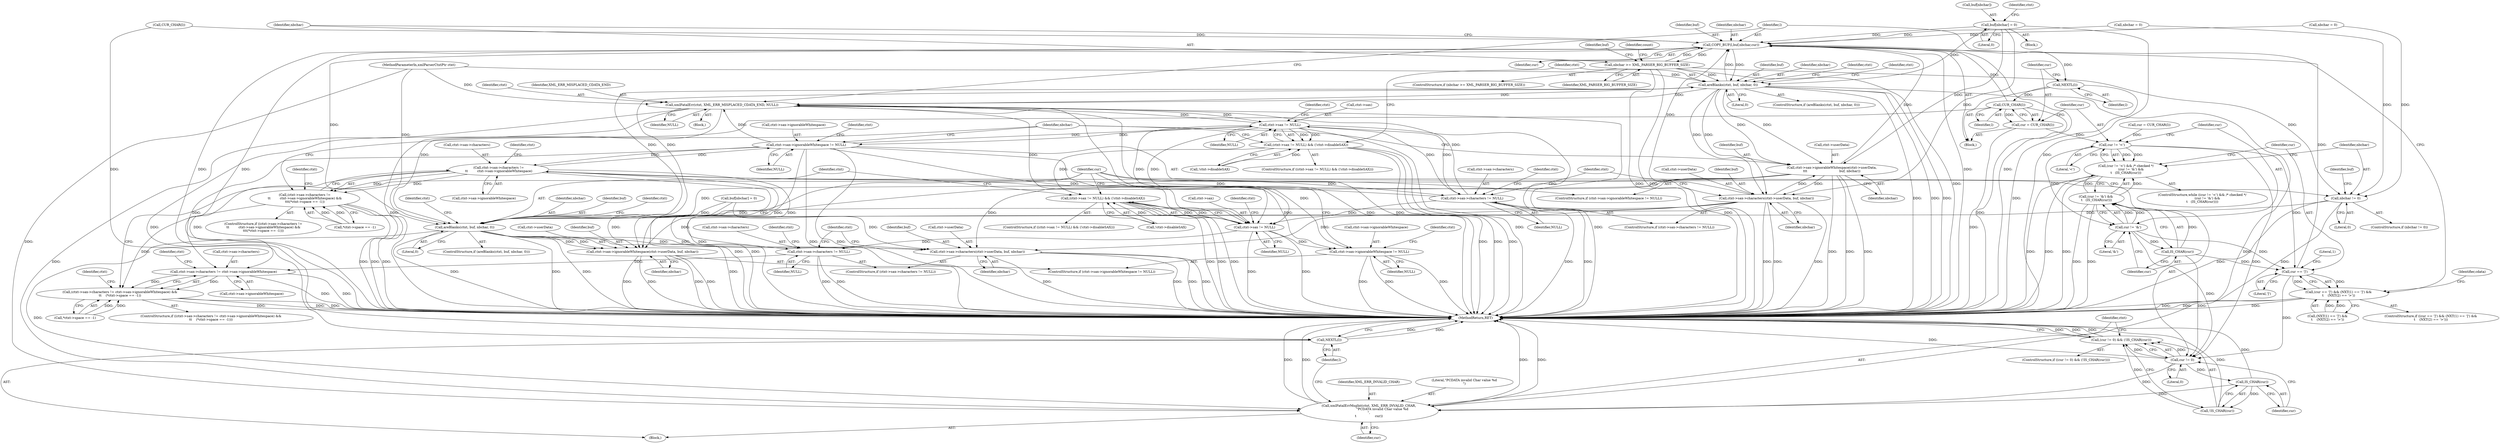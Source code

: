 digraph "0_Chrome_d0947db40187f4708c58e64cbd6013faf9eddeed_5@array" {
"1000173" [label="(Call,buf[nbchar] = 0)"];
"1000163" [label="(Call,COPY_BUF(l,buf,nbchar,cur))"];
"1000169" [label="(Call,nbchar >= XML_PARSER_BIG_BUFFER_SIZE)"];
"1000191" [label="(Call,areBlanks(ctxt, buf, nbchar, 0))"];
"1000159" [label="(Call,xmlFatalErr(ctxt, XML_ERR_MISPLACED_CDATA_END, NULL))"];
"1000180" [label="(Call,ctxt->sax != NULL)"];
"1000179" [label="(Call,(ctxt->sax != NULL) && (!ctxt->disableSAX))"];
"1000299" [label="(Call,(ctxt->sax != NULL) && (!ctxt->disableSAX))"];
"1000198" [label="(Call,ctxt->sax->ignorableWhitespace != NULL)"];
"1000229" [label="(Call,ctxt->sax->characters !=\n\t\t         ctxt->sax->ignorableWhitespace)"];
"1000214" [label="(Call,ctxt->sax->characters != NULL)"];
"1000300" [label="(Call,ctxt->sax != NULL)"];
"1000318" [label="(Call,ctxt->sax->ignorableWhitespace != NULL)"];
"1000334" [label="(Call,ctxt->sax->characters != NULL)"];
"1000349" [label="(Call,ctxt->sax->characters != ctxt->sax->ignorableWhitespace)"];
"1000348" [label="(Call,(ctxt->sax->characters != ctxt->sax->ignorableWhitespace) &&\n\t\t    (*ctxt->space == -1))"];
"1000228" [label="(Call,(ctxt->sax->characters !=\n\t\t         ctxt->sax->ignorableWhitespace) &&\n\t\t\t(*ctxt->space == -1))"];
"1000311" [label="(Call,areBlanks(ctxt, buf, nbchar, 0))"];
"1000325" [label="(Call,ctxt->sax->ignorableWhitespace(ctxt->userData, buf, nbchar))"];
"1000341" [label="(Call,ctxt->sax->characters(ctxt->userData, buf, nbchar))"];
"1000383" [label="(Call,xmlFatalErrMsgInt(ctxt, XML_ERR_INVALID_CHAR,\n                          \"PCDATA invalid Char value %d\n\",\n\t                  cur))"];
"1000205" [label="(Call,ctxt->sax->ignorableWhitespace(ctxt->userData,\n\t\t\t                               buf, nbchar))"];
"1000221" [label="(Call,ctxt->sax->characters(ctxt->userData, buf, nbchar))"];
"1000289" [label="(Call,nbchar != 0)"];
"1000282" [label="(Call,NEXTL(l))"];
"1000286" [label="(Call,CUR_CHAR(l))"];
"1000284" [label="(Call,cur = CUR_CHAR(l))"];
"1000129" [label="(Call,cur != '<')"];
"1000128" [label="(Call,(cur != '<') && /* checked */\n           (cur != '&') && \n\t   (IS_CHAR(cur)))"];
"1000133" [label="(Call,cur != '&')"];
"1000132" [label="(Call,(cur != '&') && \n\t   (IS_CHAR(cur)))"];
"1000136" [label="(Call,IS_CHAR(cur))"];
"1000141" [label="(Call,cur == ']')"];
"1000140" [label="(Call,(cur == ']') && (NXT(1) == ']') &&\n\t    (NXT(2) == '>'))"];
"1000376" [label="(Call,cur != 0)"];
"1000375" [label="(Call,(cur != 0) && (!IS_CHAR(cur)))"];
"1000380" [label="(Call,IS_CHAR(cur))"];
"1000379" [label="(Call,!IS_CHAR(cur))"];
"1000388" [label="(Call,NEXTL(l))"];
"1000334" [label="(Call,ctxt->sax->characters != NULL)"];
"1000389" [label="(Identifier,l)"];
"1000129" [label="(Call,cur != '<')"];
"1000243" [label="(Identifier,ctxt)"];
"1000293" [label="(Call,buf[nbchar] = 0)"];
"1000325" [label="(Call,ctxt->sax->ignorableWhitespace(ctxt->userData, buf, nbchar))"];
"1000160" [label="(Identifier,ctxt)"];
"1000298" [label="(ControlStructure,if ((ctxt->sax != NULL) && (!ctxt->disableSAX)))"];
"1000333" [label="(ControlStructure,if (ctxt->sax->characters != NULL))"];
"1000132" [label="(Call,(cur != '&') && \n\t   (IS_CHAR(cur)))"];
"1000167" [label="(Identifier,cur)"];
"1000201" [label="(Identifier,ctxt)"];
"1000324" [label="(Identifier,NULL)"];
"1000210" [label="(Identifier,nbchar)"];
"1000134" [label="(Identifier,cur)"];
"1000155" [label="(Identifier,cdata)"];
"1000289" [label="(Call,nbchar != 0)"];
"1000390" [label="(MethodReturn,RET)"];
"1000346" [label="(Identifier,nbchar)"];
"1000174" [label="(Call,buf[nbchar])"];
"1000315" [label="(Literal,0)"];
"1000378" [label="(Literal,0)"];
"1000284" [label="(Call,cur = CUR_CHAR(l))"];
"1000128" [label="(Call,(cur != '<') && /* checked */\n           (cur != '&') && \n\t   (IS_CHAR(cur)))"];
"1000209" [label="(Identifier,buf)"];
"1000107" [label="(MethodParameterIn,xmlParserCtxtPtr ctxt)"];
"1000177" [label="(Literal,0)"];
"1000138" [label="(Block,)"];
"1000225" [label="(Identifier,buf)"];
"1000285" [label="(Identifier,cur)"];
"1000343" [label="(Identifier,ctxt)"];
"1000342" [label="(Call,ctxt->userData)"];
"1000112" [label="(Call,nbchar = 0)"];
"1000250" [label="(Identifier,ctxt)"];
"1000179" [label="(Call,(ctxt->sax != NULL) && (!ctxt->disableSAX))"];
"1000195" [label="(Literal,0)"];
"1000290" [label="(Identifier,nbchar)"];
"1000388" [label="(Call,NEXTL(l))"];
"1000193" [label="(Identifier,buf)"];
"1000142" [label="(Identifier,cur)"];
"1000291" [label="(Literal,0)"];
"1000311" [label="(Call,areBlanks(ctxt, buf, nbchar, 0))"];
"1000317" [label="(ControlStructure,if (ctxt->sax->ignorableWhitespace != NULL))"];
"1000169" [label="(Call,nbchar >= XML_PARSER_BIG_BUFFER_SIZE)"];
"1000381" [label="(Identifier,cur)"];
"1000374" [label="(ControlStructure,if ((cur != 0) && (!IS_CHAR(cur))))"];
"1000235" [label="(Call,ctxt->sax->ignorableWhitespace)"];
"1000387" [label="(Identifier,cur)"];
"1000172" [label="(Block,)"];
"1000345" [label="(Identifier,buf)"];
"1000125" [label="(Call,CUR_CHAR(l))"];
"1000283" [label="(Identifier,l)"];
"1000288" [label="(ControlStructure,if (nbchar != 0))"];
"1000312" [label="(Identifier,ctxt)"];
"1000173" [label="(Call,buf[nbchar] = 0)"];
"1000206" [label="(Call,ctxt->userData)"];
"1000226" [label="(Identifier,nbchar)"];
"1000352" [label="(Identifier,ctxt)"];
"1000301" [label="(Call,ctxt->sax)"];
"1000287" [label="(Identifier,l)"];
"1000382" [label="(Block,)"];
"1000166" [label="(Identifier,nbchar)"];
"1000370" [label="(Identifier,ctxt)"];
"1000123" [label="(Call,cur = CUR_CHAR(l))"];
"1000136" [label="(Call,IS_CHAR(cur))"];
"1000299" [label="(Call,(ctxt->sax != NULL) && (!ctxt->disableSAX))"];
"1000133" [label="(Call,cur != '&')"];
"1000376" [label="(Call,cur != 0)"];
"1000184" [label="(Identifier,NULL)"];
"1000318" [label="(Call,ctxt->sax->ignorableWhitespace != NULL)"];
"1000205" [label="(Call,ctxt->sax->ignorableWhitespace(ctxt->userData,\n\t\t\t                               buf, nbchar))"];
"1000197" [label="(ControlStructure,if (ctxt->sax->ignorableWhitespace != NULL))"];
"1000305" [label="(Call,!ctxt->disableSAX)"];
"1000194" [label="(Identifier,nbchar)"];
"1000214" [label="(Call,ctxt->sax->characters != NULL)"];
"1000335" [label="(Call,ctxt->sax->characters)"];
"1000385" [label="(Identifier,XML_ERR_INVALID_CHAR)"];
"1000314" [label="(Identifier,nbchar)"];
"1000217" [label="(Identifier,ctxt)"];
"1000255" [label="(Identifier,nbchar)"];
"1000350" [label="(Call,ctxt->sax->characters)"];
"1000130" [label="(Identifier,cur)"];
"1000232" [label="(Identifier,ctxt)"];
"1000158" [label="(Block,)"];
"1000310" [label="(ControlStructure,if (areBlanks(ctxt, buf, nbchar, 0)))"];
"1000254" [label="(Call,nbchar = 0)"];
"1000165" [label="(Identifier,buf)"];
"1000282" [label="(Call,NEXTL(l))"];
"1000295" [label="(Identifier,buf)"];
"1000286" [label="(Call,CUR_CHAR(l))"];
"1000300" [label="(Call,ctxt->sax != NULL)"];
"1000307" [label="(Identifier,ctxt)"];
"1000159" [label="(Call,xmlFatalErr(ctxt, XML_ERR_MISPLACED_CDATA_END, NULL))"];
"1000162" [label="(Identifier,NULL)"];
"1000379" [label="(Call,!IS_CHAR(cur))"];
"1000363" [label="(Identifier,ctxt)"];
"1000171" [label="(Identifier,XML_PARSER_BIG_BUFFER_SIZE)"];
"1000326" [label="(Call,ctxt->userData)"];
"1000144" [label="(Call,(NXT(1) == ']') &&\n\t    (NXT(2) == '>'))"];
"1000380" [label="(Call,IS_CHAR(cur))"];
"1000240" [label="(Call,*ctxt->space == -1)"];
"1000313" [label="(Identifier,buf)"];
"1000147" [label="(Literal,1)"];
"1000141" [label="(Call,cur == ']')"];
"1000215" [label="(Call,ctxt->sax->characters)"];
"1000384" [label="(Identifier,ctxt)"];
"1000168" [label="(ControlStructure,if (nbchar >= XML_PARSER_BIG_BUFFER_SIZE))"];
"1000222" [label="(Call,ctxt->userData)"];
"1000355" [label="(Call,ctxt->sax->ignorableWhitespace)"];
"1000340" [label="(Identifier,NULL)"];
"1000187" [label="(Identifier,ctxt)"];
"1000191" [label="(Call,areBlanks(ctxt, buf, nbchar, 0))"];
"1000227" [label="(ControlStructure,if ((ctxt->sax->characters !=\n\t\t         ctxt->sax->ignorableWhitespace) &&\n\t\t\t(*ctxt->space == -1)))"];
"1000190" [label="(ControlStructure,if (areBlanks(ctxt, buf, nbchar, 0)))"];
"1000319" [label="(Call,ctxt->sax->ignorableWhitespace)"];
"1000327" [label="(Identifier,ctxt)"];
"1000348" [label="(Call,(ctxt->sax->characters != ctxt->sax->ignorableWhitespace) &&\n\t\t    (*ctxt->space == -1))"];
"1000164" [label="(Identifier,l)"];
"1000204" [label="(Identifier,NULL)"];
"1000127" [label="(ControlStructure,while ((cur != '<') && /* checked */\n           (cur != '&') && \n\t   (IS_CHAR(cur))))"];
"1000377" [label="(Identifier,cur)"];
"1000360" [label="(Call,*ctxt->space == -1)"];
"1000137" [label="(Identifier,cur)"];
"1000140" [label="(Call,(cur == ']') && (NXT(1) == ']') &&\n\t    (NXT(2) == '>'))"];
"1000221" [label="(Call,ctxt->sax->characters(ctxt->userData, buf, nbchar))"];
"1000347" [label="(ControlStructure,if ((ctxt->sax->characters != ctxt->sax->ignorableWhitespace) &&\n\t\t    (*ctxt->space == -1)))"];
"1000199" [label="(Call,ctxt->sax->ignorableWhitespace)"];
"1000341" [label="(Call,ctxt->sax->characters(ctxt->userData, buf, nbchar))"];
"1000386" [label="(Literal,\"PCDATA invalid Char value %d\n\")"];
"1000213" [label="(ControlStructure,if (ctxt->sax->characters != NULL))"];
"1000170" [label="(Identifier,nbchar)"];
"1000175" [label="(Identifier,buf)"];
"1000321" [label="(Identifier,ctxt)"];
"1000139" [label="(ControlStructure,if ((cur == ']') && (NXT(1) == ']') &&\n\t    (NXT(2) == '>')))"];
"1000161" [label="(Identifier,XML_ERR_MISPLACED_CDATA_END)"];
"1000207" [label="(Identifier,ctxt)"];
"1000163" [label="(Call,COPY_BUF(l,buf,nbchar,cur))"];
"1000265" [label="(Identifier,count)"];
"1000349" [label="(Call,ctxt->sax->characters != ctxt->sax->ignorableWhitespace)"];
"1000230" [label="(Call,ctxt->sax->characters)"];
"1000143" [label="(Literal,']')"];
"1000180" [label="(Call,ctxt->sax != NULL)"];
"1000220" [label="(Identifier,NULL)"];
"1000185" [label="(Call,!ctxt->disableSAX)"];
"1000181" [label="(Call,ctxt->sax)"];
"1000198" [label="(Call,ctxt->sax->ignorableWhitespace != NULL)"];
"1000135" [label="(Literal,'&')"];
"1000383" [label="(Call,xmlFatalErrMsgInt(ctxt, XML_ERR_INVALID_CHAR,\n                          \"PCDATA invalid Char value %d\n\",\n\t                  cur))"];
"1000304" [label="(Identifier,NULL)"];
"1000192" [label="(Identifier,ctxt)"];
"1000228" [label="(Call,(ctxt->sax->characters !=\n\t\t         ctxt->sax->ignorableWhitespace) &&\n\t\t\t(*ctxt->space == -1))"];
"1000223" [label="(Identifier,ctxt)"];
"1000329" [label="(Identifier,buf)"];
"1000330" [label="(Identifier,nbchar)"];
"1000178" [label="(ControlStructure,if ((ctxt->sax != NULL) && (!ctxt->disableSAX)))"];
"1000375" [label="(Call,(cur != 0) && (!IS_CHAR(cur)))"];
"1000131" [label="(Literal,'<')"];
"1000182" [label="(Identifier,ctxt)"];
"1000337" [label="(Identifier,ctxt)"];
"1000229" [label="(Call,ctxt->sax->characters !=\n\t\t         ctxt->sax->ignorableWhitespace)"];
"1000173" -> "1000172"  [label="AST: "];
"1000173" -> "1000177"  [label="CFG: "];
"1000174" -> "1000173"  [label="AST: "];
"1000177" -> "1000173"  [label="AST: "];
"1000182" -> "1000173"  [label="CFG: "];
"1000173" -> "1000390"  [label="DDG: "];
"1000173" -> "1000163"  [label="DDG: "];
"1000173" -> "1000191"  [label="DDG: "];
"1000173" -> "1000205"  [label="DDG: "];
"1000173" -> "1000221"  [label="DDG: "];
"1000163" -> "1000138"  [label="AST: "];
"1000163" -> "1000167"  [label="CFG: "];
"1000164" -> "1000163"  [label="AST: "];
"1000165" -> "1000163"  [label="AST: "];
"1000166" -> "1000163"  [label="AST: "];
"1000167" -> "1000163"  [label="AST: "];
"1000170" -> "1000163"  [label="CFG: "];
"1000163" -> "1000390"  [label="DDG: "];
"1000163" -> "1000390"  [label="DDG: "];
"1000163" -> "1000390"  [label="DDG: "];
"1000163" -> "1000390"  [label="DDG: "];
"1000125" -> "1000163"  [label="DDG: "];
"1000286" -> "1000163"  [label="DDG: "];
"1000221" -> "1000163"  [label="DDG: "];
"1000205" -> "1000163"  [label="DDG: "];
"1000191" -> "1000163"  [label="DDG: "];
"1000254" -> "1000163"  [label="DDG: "];
"1000112" -> "1000163"  [label="DDG: "];
"1000169" -> "1000163"  [label="DDG: "];
"1000141" -> "1000163"  [label="DDG: "];
"1000163" -> "1000169"  [label="DDG: "];
"1000163" -> "1000191"  [label="DDG: "];
"1000163" -> "1000282"  [label="DDG: "];
"1000163" -> "1000311"  [label="DDG: "];
"1000169" -> "1000168"  [label="AST: "];
"1000169" -> "1000171"  [label="CFG: "];
"1000170" -> "1000169"  [label="AST: "];
"1000171" -> "1000169"  [label="AST: "];
"1000175" -> "1000169"  [label="CFG: "];
"1000265" -> "1000169"  [label="CFG: "];
"1000169" -> "1000390"  [label="DDG: "];
"1000169" -> "1000390"  [label="DDG: "];
"1000169" -> "1000390"  [label="DDG: "];
"1000169" -> "1000191"  [label="DDG: "];
"1000169" -> "1000289"  [label="DDG: "];
"1000191" -> "1000190"  [label="AST: "];
"1000191" -> "1000195"  [label="CFG: "];
"1000192" -> "1000191"  [label="AST: "];
"1000193" -> "1000191"  [label="AST: "];
"1000194" -> "1000191"  [label="AST: "];
"1000195" -> "1000191"  [label="AST: "];
"1000201" -> "1000191"  [label="CFG: "];
"1000217" -> "1000191"  [label="CFG: "];
"1000191" -> "1000390"  [label="DDG: "];
"1000191" -> "1000390"  [label="DDG: "];
"1000191" -> "1000390"  [label="DDG: "];
"1000191" -> "1000159"  [label="DDG: "];
"1000159" -> "1000191"  [label="DDG: "];
"1000107" -> "1000191"  [label="DDG: "];
"1000191" -> "1000205"  [label="DDG: "];
"1000191" -> "1000205"  [label="DDG: "];
"1000191" -> "1000221"  [label="DDG: "];
"1000191" -> "1000221"  [label="DDG: "];
"1000191" -> "1000311"  [label="DDG: "];
"1000191" -> "1000311"  [label="DDG: "];
"1000191" -> "1000383"  [label="DDG: "];
"1000159" -> "1000158"  [label="AST: "];
"1000159" -> "1000162"  [label="CFG: "];
"1000160" -> "1000159"  [label="AST: "];
"1000161" -> "1000159"  [label="AST: "];
"1000162" -> "1000159"  [label="AST: "];
"1000164" -> "1000159"  [label="CFG: "];
"1000159" -> "1000390"  [label="DDG: "];
"1000159" -> "1000390"  [label="DDG: "];
"1000159" -> "1000390"  [label="DDG: "];
"1000159" -> "1000390"  [label="DDG: "];
"1000107" -> "1000159"  [label="DDG: "];
"1000180" -> "1000159"  [label="DDG: "];
"1000214" -> "1000159"  [label="DDG: "];
"1000198" -> "1000159"  [label="DDG: "];
"1000159" -> "1000180"  [label="DDG: "];
"1000159" -> "1000300"  [label="DDG: "];
"1000159" -> "1000311"  [label="DDG: "];
"1000159" -> "1000383"  [label="DDG: "];
"1000180" -> "1000179"  [label="AST: "];
"1000180" -> "1000184"  [label="CFG: "];
"1000181" -> "1000180"  [label="AST: "];
"1000184" -> "1000180"  [label="AST: "];
"1000187" -> "1000180"  [label="CFG: "];
"1000179" -> "1000180"  [label="CFG: "];
"1000180" -> "1000390"  [label="DDG: "];
"1000180" -> "1000390"  [label="DDG: "];
"1000180" -> "1000179"  [label="DDG: "];
"1000180" -> "1000179"  [label="DDG: "];
"1000214" -> "1000180"  [label="DDG: "];
"1000198" -> "1000180"  [label="DDG: "];
"1000180" -> "1000198"  [label="DDG: "];
"1000180" -> "1000214"  [label="DDG: "];
"1000180" -> "1000300"  [label="DDG: "];
"1000180" -> "1000300"  [label="DDG: "];
"1000179" -> "1000178"  [label="AST: "];
"1000179" -> "1000185"  [label="CFG: "];
"1000185" -> "1000179"  [label="AST: "];
"1000192" -> "1000179"  [label="CFG: "];
"1000255" -> "1000179"  [label="CFG: "];
"1000179" -> "1000390"  [label="DDG: "];
"1000179" -> "1000390"  [label="DDG: "];
"1000179" -> "1000390"  [label="DDG: "];
"1000185" -> "1000179"  [label="DDG: "];
"1000179" -> "1000299"  [label="DDG: "];
"1000299" -> "1000298"  [label="AST: "];
"1000299" -> "1000300"  [label="CFG: "];
"1000299" -> "1000305"  [label="CFG: "];
"1000300" -> "1000299"  [label="AST: "];
"1000305" -> "1000299"  [label="AST: "];
"1000312" -> "1000299"  [label="CFG: "];
"1000377" -> "1000299"  [label="CFG: "];
"1000299" -> "1000390"  [label="DDG: "];
"1000299" -> "1000390"  [label="DDG: "];
"1000299" -> "1000390"  [label="DDG: "];
"1000300" -> "1000299"  [label="DDG: "];
"1000300" -> "1000299"  [label="DDG: "];
"1000305" -> "1000299"  [label="DDG: "];
"1000198" -> "1000197"  [label="AST: "];
"1000198" -> "1000204"  [label="CFG: "];
"1000199" -> "1000198"  [label="AST: "];
"1000204" -> "1000198"  [label="AST: "];
"1000207" -> "1000198"  [label="CFG: "];
"1000255" -> "1000198"  [label="CFG: "];
"1000198" -> "1000390"  [label="DDG: "];
"1000198" -> "1000390"  [label="DDG: "];
"1000198" -> "1000390"  [label="DDG: "];
"1000229" -> "1000198"  [label="DDG: "];
"1000198" -> "1000229"  [label="DDG: "];
"1000198" -> "1000300"  [label="DDG: "];
"1000198" -> "1000318"  [label="DDG: "];
"1000198" -> "1000349"  [label="DDG: "];
"1000229" -> "1000228"  [label="AST: "];
"1000229" -> "1000235"  [label="CFG: "];
"1000230" -> "1000229"  [label="AST: "];
"1000235" -> "1000229"  [label="AST: "];
"1000243" -> "1000229"  [label="CFG: "];
"1000228" -> "1000229"  [label="CFG: "];
"1000229" -> "1000390"  [label="DDG: "];
"1000229" -> "1000390"  [label="DDG: "];
"1000229" -> "1000214"  [label="DDG: "];
"1000229" -> "1000228"  [label="DDG: "];
"1000229" -> "1000228"  [label="DDG: "];
"1000214" -> "1000229"  [label="DDG: "];
"1000229" -> "1000318"  [label="DDG: "];
"1000229" -> "1000334"  [label="DDG: "];
"1000229" -> "1000349"  [label="DDG: "];
"1000214" -> "1000213"  [label="AST: "];
"1000214" -> "1000220"  [label="CFG: "];
"1000215" -> "1000214"  [label="AST: "];
"1000220" -> "1000214"  [label="AST: "];
"1000223" -> "1000214"  [label="CFG: "];
"1000232" -> "1000214"  [label="CFG: "];
"1000214" -> "1000390"  [label="DDG: "];
"1000214" -> "1000390"  [label="DDG: "];
"1000214" -> "1000300"  [label="DDG: "];
"1000300" -> "1000304"  [label="CFG: "];
"1000301" -> "1000300"  [label="AST: "];
"1000304" -> "1000300"  [label="AST: "];
"1000307" -> "1000300"  [label="CFG: "];
"1000300" -> "1000390"  [label="DDG: "];
"1000300" -> "1000390"  [label="DDG: "];
"1000300" -> "1000318"  [label="DDG: "];
"1000300" -> "1000334"  [label="DDG: "];
"1000318" -> "1000317"  [label="AST: "];
"1000318" -> "1000324"  [label="CFG: "];
"1000319" -> "1000318"  [label="AST: "];
"1000324" -> "1000318"  [label="AST: "];
"1000327" -> "1000318"  [label="CFG: "];
"1000377" -> "1000318"  [label="CFG: "];
"1000318" -> "1000390"  [label="DDG: "];
"1000318" -> "1000390"  [label="DDG: "];
"1000318" -> "1000390"  [label="DDG: "];
"1000334" -> "1000333"  [label="AST: "];
"1000334" -> "1000340"  [label="CFG: "];
"1000335" -> "1000334"  [label="AST: "];
"1000340" -> "1000334"  [label="AST: "];
"1000343" -> "1000334"  [label="CFG: "];
"1000352" -> "1000334"  [label="CFG: "];
"1000334" -> "1000390"  [label="DDG: "];
"1000334" -> "1000390"  [label="DDG: "];
"1000334" -> "1000349"  [label="DDG: "];
"1000349" -> "1000348"  [label="AST: "];
"1000349" -> "1000355"  [label="CFG: "];
"1000350" -> "1000349"  [label="AST: "];
"1000355" -> "1000349"  [label="AST: "];
"1000363" -> "1000349"  [label="CFG: "];
"1000348" -> "1000349"  [label="CFG: "];
"1000349" -> "1000390"  [label="DDG: "];
"1000349" -> "1000390"  [label="DDG: "];
"1000349" -> "1000348"  [label="DDG: "];
"1000349" -> "1000348"  [label="DDG: "];
"1000348" -> "1000347"  [label="AST: "];
"1000348" -> "1000360"  [label="CFG: "];
"1000360" -> "1000348"  [label="AST: "];
"1000370" -> "1000348"  [label="CFG: "];
"1000377" -> "1000348"  [label="CFG: "];
"1000348" -> "1000390"  [label="DDG: "];
"1000348" -> "1000390"  [label="DDG: "];
"1000348" -> "1000390"  [label="DDG: "];
"1000228" -> "1000348"  [label="DDG: "];
"1000360" -> "1000348"  [label="DDG: "];
"1000360" -> "1000348"  [label="DDG: "];
"1000228" -> "1000227"  [label="AST: "];
"1000228" -> "1000240"  [label="CFG: "];
"1000240" -> "1000228"  [label="AST: "];
"1000250" -> "1000228"  [label="CFG: "];
"1000255" -> "1000228"  [label="CFG: "];
"1000228" -> "1000390"  [label="DDG: "];
"1000228" -> "1000390"  [label="DDG: "];
"1000228" -> "1000390"  [label="DDG: "];
"1000240" -> "1000228"  [label="DDG: "];
"1000240" -> "1000228"  [label="DDG: "];
"1000311" -> "1000310"  [label="AST: "];
"1000311" -> "1000315"  [label="CFG: "];
"1000312" -> "1000311"  [label="AST: "];
"1000313" -> "1000311"  [label="AST: "];
"1000314" -> "1000311"  [label="AST: "];
"1000315" -> "1000311"  [label="AST: "];
"1000321" -> "1000311"  [label="CFG: "];
"1000337" -> "1000311"  [label="CFG: "];
"1000311" -> "1000390"  [label="DDG: "];
"1000311" -> "1000390"  [label="DDG: "];
"1000311" -> "1000390"  [label="DDG: "];
"1000311" -> "1000390"  [label="DDG: "];
"1000107" -> "1000311"  [label="DDG: "];
"1000221" -> "1000311"  [label="DDG: "];
"1000205" -> "1000311"  [label="DDG: "];
"1000293" -> "1000311"  [label="DDG: "];
"1000289" -> "1000311"  [label="DDG: "];
"1000311" -> "1000325"  [label="DDG: "];
"1000311" -> "1000325"  [label="DDG: "];
"1000311" -> "1000341"  [label="DDG: "];
"1000311" -> "1000341"  [label="DDG: "];
"1000311" -> "1000383"  [label="DDG: "];
"1000325" -> "1000317"  [label="AST: "];
"1000325" -> "1000330"  [label="CFG: "];
"1000326" -> "1000325"  [label="AST: "];
"1000329" -> "1000325"  [label="AST: "];
"1000330" -> "1000325"  [label="AST: "];
"1000377" -> "1000325"  [label="CFG: "];
"1000325" -> "1000390"  [label="DDG: "];
"1000325" -> "1000390"  [label="DDG: "];
"1000325" -> "1000390"  [label="DDG: "];
"1000325" -> "1000390"  [label="DDG: "];
"1000205" -> "1000325"  [label="DDG: "];
"1000221" -> "1000325"  [label="DDG: "];
"1000293" -> "1000325"  [label="DDG: "];
"1000341" -> "1000333"  [label="AST: "];
"1000341" -> "1000346"  [label="CFG: "];
"1000342" -> "1000341"  [label="AST: "];
"1000345" -> "1000341"  [label="AST: "];
"1000346" -> "1000341"  [label="AST: "];
"1000352" -> "1000341"  [label="CFG: "];
"1000341" -> "1000390"  [label="DDG: "];
"1000341" -> "1000390"  [label="DDG: "];
"1000341" -> "1000390"  [label="DDG: "];
"1000341" -> "1000390"  [label="DDG: "];
"1000205" -> "1000341"  [label="DDG: "];
"1000221" -> "1000341"  [label="DDG: "];
"1000293" -> "1000341"  [label="DDG: "];
"1000383" -> "1000382"  [label="AST: "];
"1000383" -> "1000387"  [label="CFG: "];
"1000384" -> "1000383"  [label="AST: "];
"1000385" -> "1000383"  [label="AST: "];
"1000386" -> "1000383"  [label="AST: "];
"1000387" -> "1000383"  [label="AST: "];
"1000389" -> "1000383"  [label="CFG: "];
"1000383" -> "1000390"  [label="DDG: "];
"1000383" -> "1000390"  [label="DDG: "];
"1000383" -> "1000390"  [label="DDG: "];
"1000383" -> "1000390"  [label="DDG: "];
"1000107" -> "1000383"  [label="DDG: "];
"1000376" -> "1000383"  [label="DDG: "];
"1000380" -> "1000383"  [label="DDG: "];
"1000205" -> "1000197"  [label="AST: "];
"1000205" -> "1000210"  [label="CFG: "];
"1000206" -> "1000205"  [label="AST: "];
"1000209" -> "1000205"  [label="AST: "];
"1000210" -> "1000205"  [label="AST: "];
"1000255" -> "1000205"  [label="CFG: "];
"1000205" -> "1000390"  [label="DDG: "];
"1000205" -> "1000390"  [label="DDG: "];
"1000205" -> "1000390"  [label="DDG: "];
"1000221" -> "1000205"  [label="DDG: "];
"1000205" -> "1000221"  [label="DDG: "];
"1000221" -> "1000213"  [label="AST: "];
"1000221" -> "1000226"  [label="CFG: "];
"1000222" -> "1000221"  [label="AST: "];
"1000225" -> "1000221"  [label="AST: "];
"1000226" -> "1000221"  [label="AST: "];
"1000232" -> "1000221"  [label="CFG: "];
"1000221" -> "1000390"  [label="DDG: "];
"1000221" -> "1000390"  [label="DDG: "];
"1000221" -> "1000390"  [label="DDG: "];
"1000289" -> "1000288"  [label="AST: "];
"1000289" -> "1000291"  [label="CFG: "];
"1000290" -> "1000289"  [label="AST: "];
"1000291" -> "1000289"  [label="AST: "];
"1000295" -> "1000289"  [label="CFG: "];
"1000377" -> "1000289"  [label="CFG: "];
"1000289" -> "1000390"  [label="DDG: "];
"1000289" -> "1000390"  [label="DDG: "];
"1000254" -> "1000289"  [label="DDG: "];
"1000112" -> "1000289"  [label="DDG: "];
"1000282" -> "1000138"  [label="AST: "];
"1000282" -> "1000283"  [label="CFG: "];
"1000283" -> "1000282"  [label="AST: "];
"1000285" -> "1000282"  [label="CFG: "];
"1000282" -> "1000390"  [label="DDG: "];
"1000282" -> "1000286"  [label="DDG: "];
"1000286" -> "1000284"  [label="AST: "];
"1000286" -> "1000287"  [label="CFG: "];
"1000287" -> "1000286"  [label="AST: "];
"1000284" -> "1000286"  [label="CFG: "];
"1000286" -> "1000390"  [label="DDG: "];
"1000286" -> "1000284"  [label="DDG: "];
"1000286" -> "1000388"  [label="DDG: "];
"1000284" -> "1000138"  [label="AST: "];
"1000285" -> "1000284"  [label="AST: "];
"1000130" -> "1000284"  [label="CFG: "];
"1000284" -> "1000390"  [label="DDG: "];
"1000284" -> "1000129"  [label="DDG: "];
"1000129" -> "1000128"  [label="AST: "];
"1000129" -> "1000131"  [label="CFG: "];
"1000130" -> "1000129"  [label="AST: "];
"1000131" -> "1000129"  [label="AST: "];
"1000134" -> "1000129"  [label="CFG: "];
"1000128" -> "1000129"  [label="CFG: "];
"1000129" -> "1000128"  [label="DDG: "];
"1000129" -> "1000128"  [label="DDG: "];
"1000123" -> "1000129"  [label="DDG: "];
"1000129" -> "1000133"  [label="DDG: "];
"1000129" -> "1000141"  [label="DDG: "];
"1000129" -> "1000376"  [label="DDG: "];
"1000128" -> "1000127"  [label="AST: "];
"1000128" -> "1000132"  [label="CFG: "];
"1000132" -> "1000128"  [label="AST: "];
"1000142" -> "1000128"  [label="CFG: "];
"1000290" -> "1000128"  [label="CFG: "];
"1000128" -> "1000390"  [label="DDG: "];
"1000128" -> "1000390"  [label="DDG: "];
"1000128" -> "1000390"  [label="DDG: "];
"1000132" -> "1000128"  [label="DDG: "];
"1000132" -> "1000128"  [label="DDG: "];
"1000133" -> "1000132"  [label="AST: "];
"1000133" -> "1000135"  [label="CFG: "];
"1000134" -> "1000133"  [label="AST: "];
"1000135" -> "1000133"  [label="AST: "];
"1000137" -> "1000133"  [label="CFG: "];
"1000132" -> "1000133"  [label="CFG: "];
"1000133" -> "1000132"  [label="DDG: "];
"1000133" -> "1000132"  [label="DDG: "];
"1000133" -> "1000136"  [label="DDG: "];
"1000133" -> "1000141"  [label="DDG: "];
"1000133" -> "1000376"  [label="DDG: "];
"1000132" -> "1000136"  [label="CFG: "];
"1000136" -> "1000132"  [label="AST: "];
"1000132" -> "1000390"  [label="DDG: "];
"1000132" -> "1000390"  [label="DDG: "];
"1000136" -> "1000132"  [label="DDG: "];
"1000136" -> "1000137"  [label="CFG: "];
"1000137" -> "1000136"  [label="AST: "];
"1000136" -> "1000141"  [label="DDG: "];
"1000136" -> "1000376"  [label="DDG: "];
"1000141" -> "1000140"  [label="AST: "];
"1000141" -> "1000143"  [label="CFG: "];
"1000142" -> "1000141"  [label="AST: "];
"1000143" -> "1000141"  [label="AST: "];
"1000147" -> "1000141"  [label="CFG: "];
"1000140" -> "1000141"  [label="CFG: "];
"1000141" -> "1000140"  [label="DDG: "];
"1000141" -> "1000140"  [label="DDG: "];
"1000141" -> "1000376"  [label="DDG: "];
"1000140" -> "1000139"  [label="AST: "];
"1000140" -> "1000144"  [label="CFG: "];
"1000144" -> "1000140"  [label="AST: "];
"1000155" -> "1000140"  [label="CFG: "];
"1000164" -> "1000140"  [label="CFG: "];
"1000140" -> "1000390"  [label="DDG: "];
"1000140" -> "1000390"  [label="DDG: "];
"1000140" -> "1000390"  [label="DDG: "];
"1000144" -> "1000140"  [label="DDG: "];
"1000144" -> "1000140"  [label="DDG: "];
"1000376" -> "1000375"  [label="AST: "];
"1000376" -> "1000378"  [label="CFG: "];
"1000377" -> "1000376"  [label="AST: "];
"1000378" -> "1000376"  [label="AST: "];
"1000381" -> "1000376"  [label="CFG: "];
"1000375" -> "1000376"  [label="CFG: "];
"1000376" -> "1000390"  [label="DDG: "];
"1000376" -> "1000375"  [label="DDG: "];
"1000376" -> "1000375"  [label="DDG: "];
"1000376" -> "1000380"  [label="DDG: "];
"1000375" -> "1000374"  [label="AST: "];
"1000375" -> "1000379"  [label="CFG: "];
"1000379" -> "1000375"  [label="AST: "];
"1000384" -> "1000375"  [label="CFG: "];
"1000390" -> "1000375"  [label="CFG: "];
"1000375" -> "1000390"  [label="DDG: "];
"1000375" -> "1000390"  [label="DDG: "];
"1000375" -> "1000390"  [label="DDG: "];
"1000379" -> "1000375"  [label="DDG: "];
"1000380" -> "1000379"  [label="AST: "];
"1000380" -> "1000381"  [label="CFG: "];
"1000381" -> "1000380"  [label="AST: "];
"1000379" -> "1000380"  [label="CFG: "];
"1000380" -> "1000390"  [label="DDG: "];
"1000380" -> "1000379"  [label="DDG: "];
"1000379" -> "1000390"  [label="DDG: "];
"1000388" -> "1000382"  [label="AST: "];
"1000388" -> "1000389"  [label="CFG: "];
"1000389" -> "1000388"  [label="AST: "];
"1000390" -> "1000388"  [label="CFG: "];
"1000388" -> "1000390"  [label="DDG: "];
"1000388" -> "1000390"  [label="DDG: "];
"1000125" -> "1000388"  [label="DDG: "];
}
